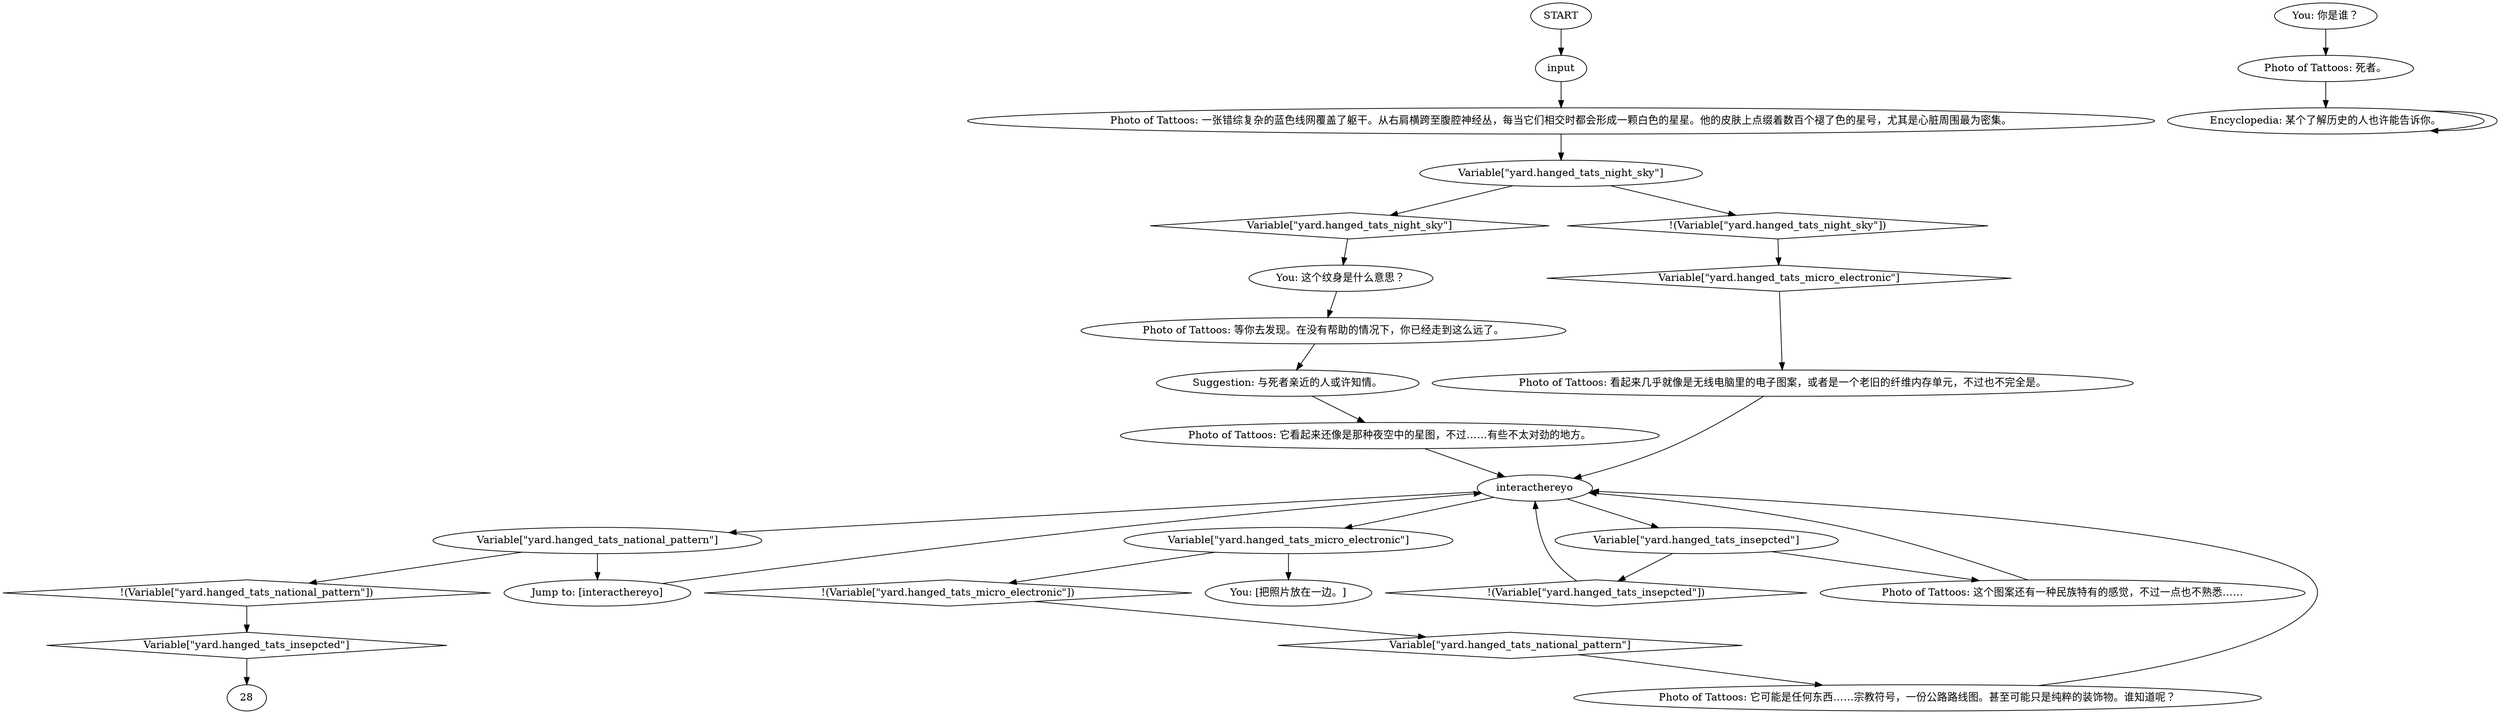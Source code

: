 # INVENTORY / PHOTO OF TATTOOS
# instant photo of the hanged man's tattoos by Kim Kitsuragi
# ==================================================
digraph G {
	  0 [label="START"];
	  1 [label="input"];
	  2 [label="Suggestion: 与死者亲近的人或许知情。"];
	  3 [label="Photo of Tattoos: 死者。"];
	  4 [label="Photo of Tattoos: 等你去发现。在没有帮助的情况下，你已经走到这么远了。"];
	  5 [label="Photo of Tattoos: 看起来几乎就像是无线电脑里的电子图案，或者是一个老旧的纤维内存单元，不过也不完全是。"];
	  6 [label="interacthereyo"];
	  7 [label="Variable[\"yard.hanged_tats_night_sky\"]"];
	  8 [label="Variable[\"yard.hanged_tats_night_sky\"]", shape=diamond];
	  9 [label="!(Variable[\"yard.hanged_tats_night_sky\"])", shape=diamond];
	  10 [label="Photo of Tattoos: 一张错综复杂的蓝色线网覆盖了躯干。从右肩横跨至腹腔神经丛，每当它们相交时都会形成一颗白色的星星。他的皮肤上点缀着数百个褪了色的星号，尤其是心脏周围最为密集。"];
	  11 [label="You: 你是谁？"];
	  12 [label="Variable[\"yard.hanged_tats_national_pattern\"]"];
	  13 [label="Variable[\"yard.hanged_tats_national_pattern\"]", shape=diamond];
	  14 [label="!(Variable[\"yard.hanged_tats_national_pattern\"])", shape=diamond];
	  15 [label="Jump to: [interacthereyo]"];
	  16 [label="Encyclopedia: 某个了解历史的人也许能告诉你。"];
	  17 [label="Photo of Tattoos: 它看起来还像是那种夜空中的星图，不过……有些不太对劲的地方。"];
	  18 [label="You: 这个纹身是什么意思？"];
	  19 [label="Variable[\"yard.hanged_tats_micro_electronic\"]"];
	  20 [label="Variable[\"yard.hanged_tats_micro_electronic\"]", shape=diamond];
	  21 [label="!(Variable[\"yard.hanged_tats_micro_electronic\"])", shape=diamond];
	  22 [label="You: [把照片放在一边。]"];
	  23 [label="Variable[\"yard.hanged_tats_insepcted\"]"];
	  24 [label="Variable[\"yard.hanged_tats_insepcted\"]", shape=diamond];
	  25 [label="!(Variable[\"yard.hanged_tats_insepcted\"])", shape=diamond];
	  26 [label="Photo of Tattoos: 这个图案还有一种民族特有的感觉，不过一点也不熟悉……"];
	  27 [label="Photo of Tattoos: 它可能是任何东西……宗教符号，一份公路路线图。甚至可能只是纯粹的装饰物。谁知道呢？"];
	  0 -> 1
	  1 -> 10
	  2 -> 17
	  3 -> 16
	  4 -> 2
	  5 -> 6
	  6 -> 19
	  6 -> 12
	  6 -> 23
	  7 -> 8
	  7 -> 9
	  8 -> 18
	  9 -> 20
	  10 -> 7
	  11 -> 3
	  12 -> 14
	  12 -> 15
	  13 -> 27
	  14 -> 24
	  15 -> 6
	  16 -> 16
	  17 -> 6
	  18 -> 4
	  19 -> 21
	  19 -> 22
	  20 -> 5
	  21 -> 13
	  23 -> 25
	  23 -> 26
	  24 -> 28
	  25 -> 6
	  26 -> 6
	  27 -> 6
}

